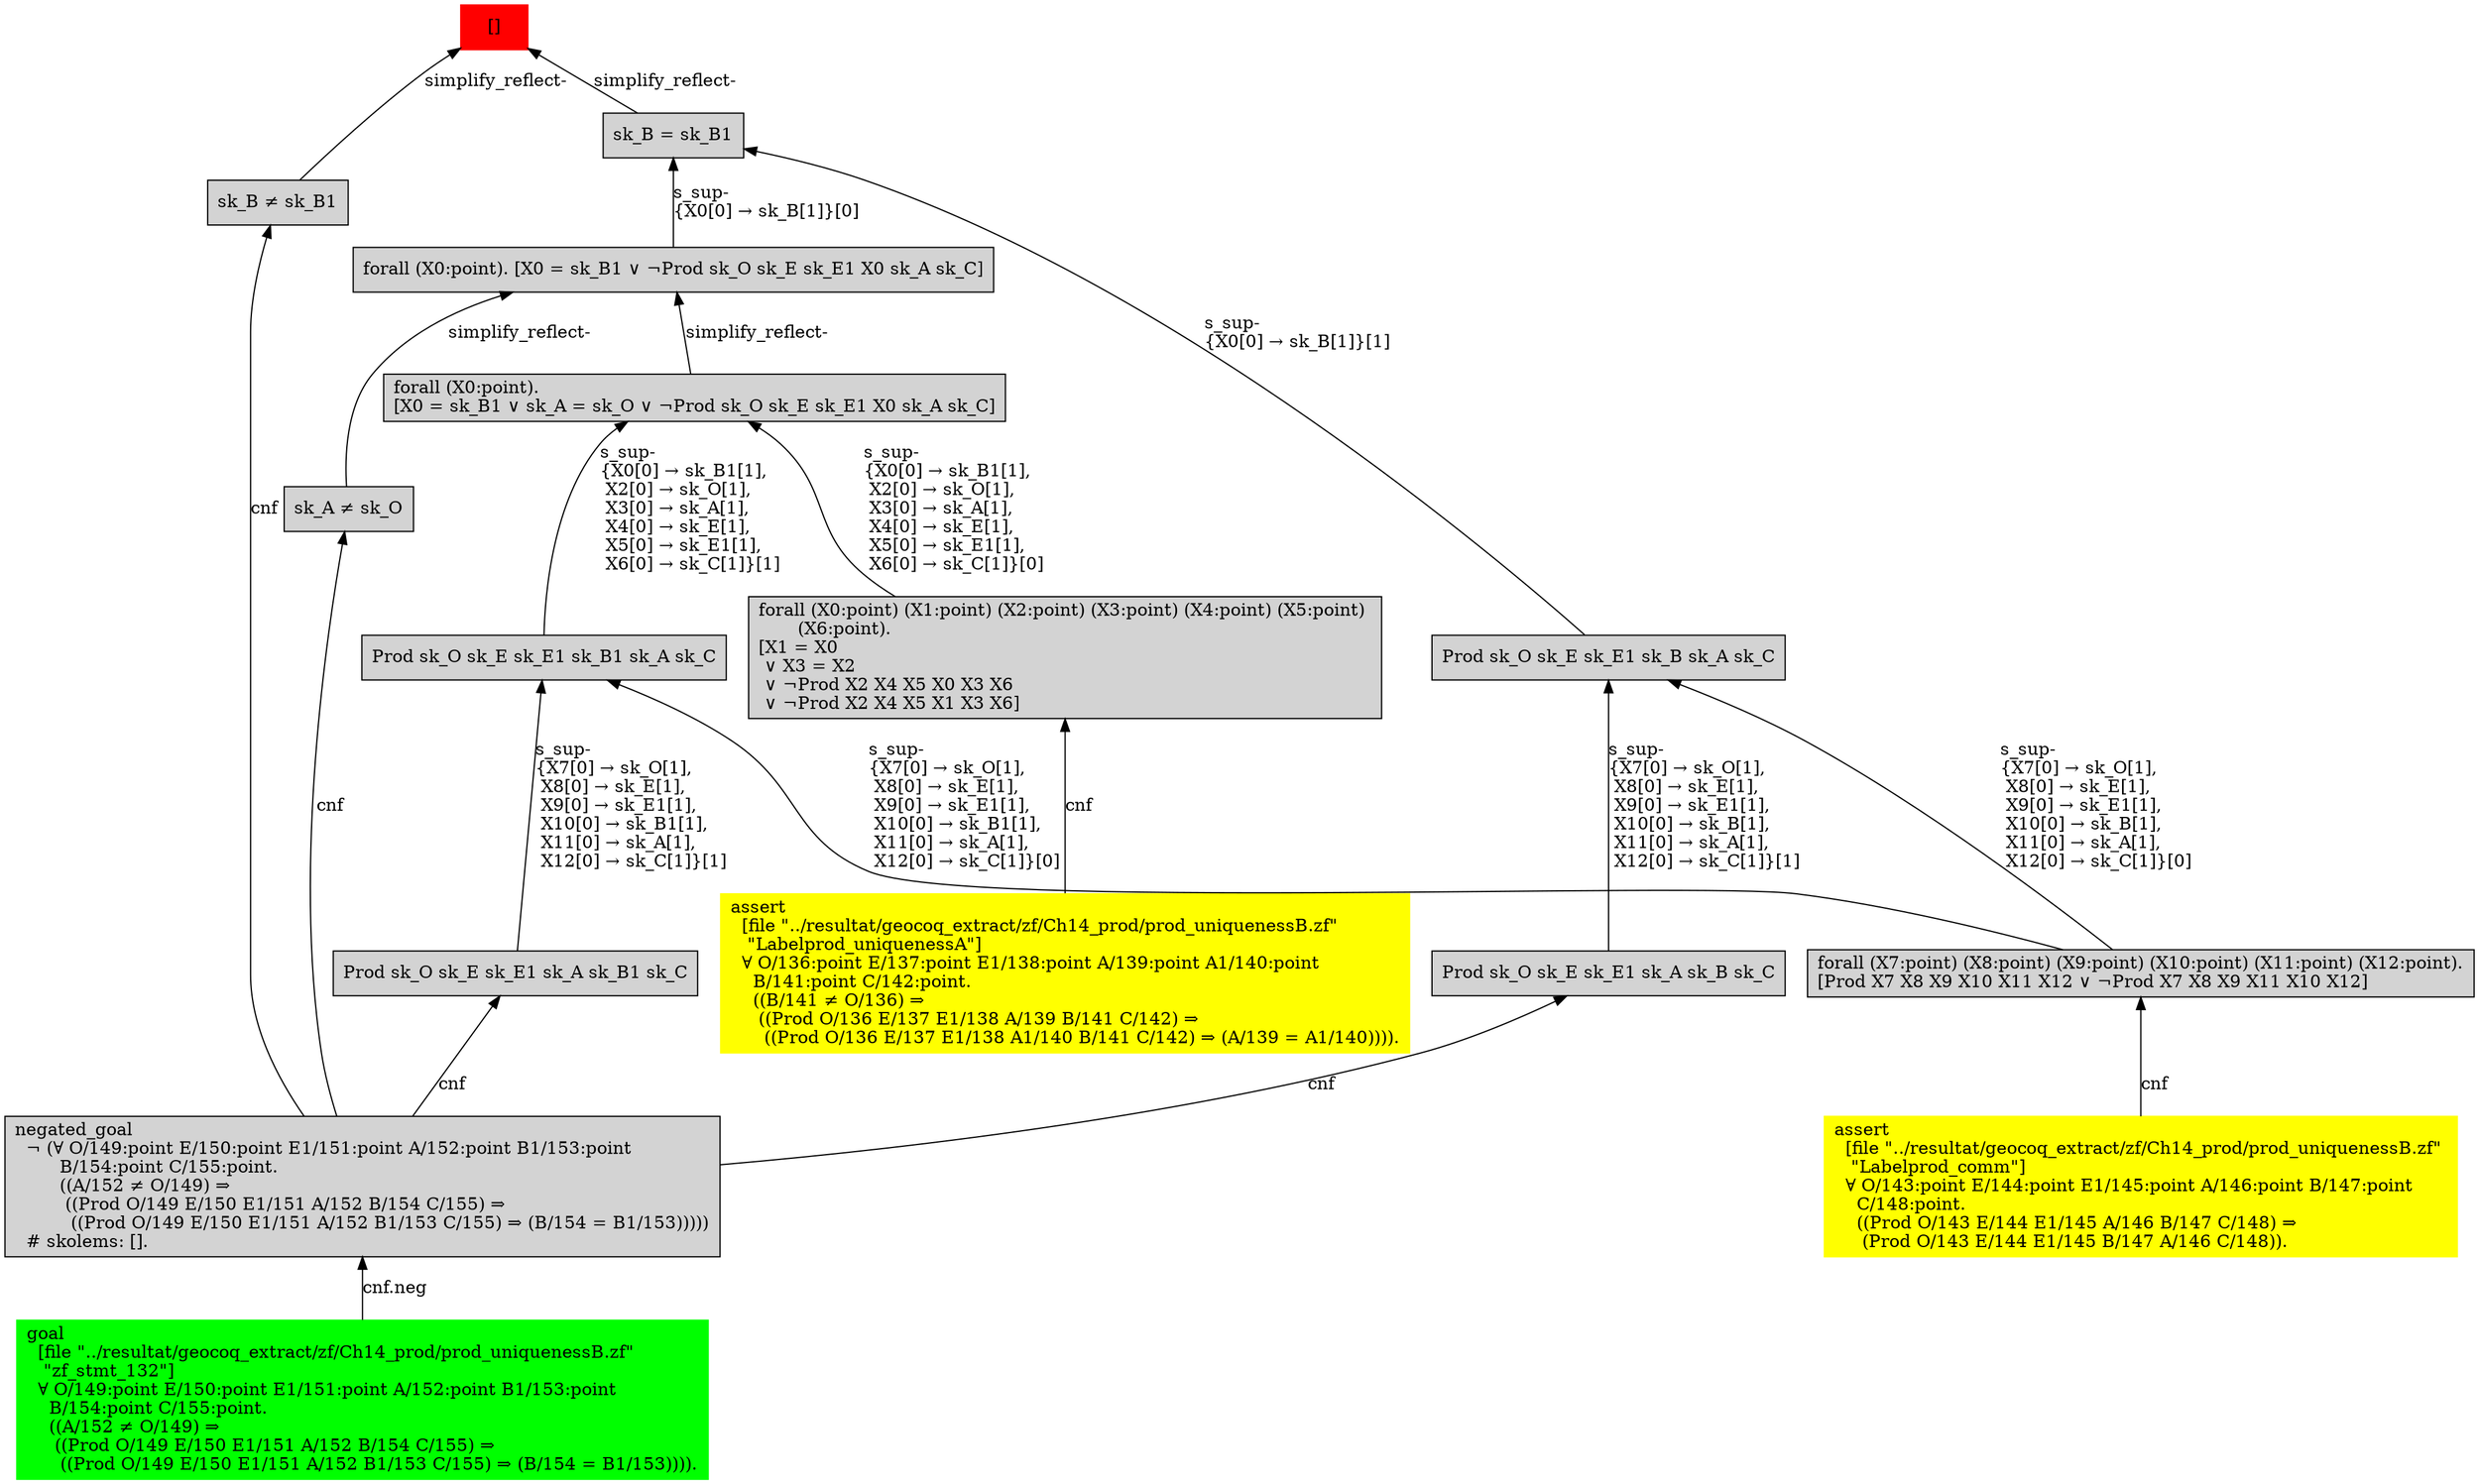 digraph "unsat_graph" {
  vertex_0 [color=red, label="[]", shape=box, style=filled];
  vertex_0 -> vertex_1 [label="simplify_reflect-", dir="back"];
  vertex_1 [shape=box, label="sk_B ≠ sk_B1\l", style=filled];
  vertex_1 -> vertex_2 [label="cnf", dir="back"];
  vertex_2 [shape=box, label="negated_goal\l  ¬ (∀ O/149:point E/150:point E1/151:point A/152:point B1/153:point \l        B/154:point C/155:point.\l        ((A/152 ≠ O/149) ⇒\l         ((Prod O/149 E/150 E1/151 A/152 B/154 C/155) ⇒\l          ((Prod O/149 E/150 E1/151 A/152 B1/153 C/155) ⇒ (B/154 = B1/153)))))\l  # skolems: [].\l", style=filled];
  vertex_2 -> vertex_3 [label="cnf.neg", dir="back"];
  vertex_3 [color=green, shape=box, label="goal\l  [file \"../resultat/geocoq_extract/zf/Ch14_prod/prod_uniquenessB.zf\" \l   \"zf_stmt_132\"]\l  ∀ O/149:point E/150:point E1/151:point A/152:point B1/153:point \l    B/154:point C/155:point.\l    ((A/152 ≠ O/149) ⇒\l     ((Prod O/149 E/150 E1/151 A/152 B/154 C/155) ⇒\l      ((Prod O/149 E/150 E1/151 A/152 B1/153 C/155) ⇒ (B/154 = B1/153)))).\l", style=filled];
  vertex_0 -> vertex_4 [label="simplify_reflect-", dir="back"];
  vertex_4 [shape=box, label="sk_B = sk_B1\l", style=filled];
  vertex_4 -> vertex_5 [label="s_sup-\l\{X0[0] → sk_B[1]\}[0]\l", dir="back"];
  vertex_5 [shape=box, label="forall (X0:point). [X0 = sk_B1 ∨ ¬Prod sk_O sk_E sk_E1 X0 sk_A sk_C]\l", style=filled];
  vertex_5 -> vertex_6 [label="simplify_reflect-", dir="back"];
  vertex_6 [shape=box, label="sk_A ≠ sk_O\l", style=filled];
  vertex_6 -> vertex_2 [label="cnf", dir="back"];
  vertex_5 -> vertex_7 [label="simplify_reflect-", dir="back"];
  vertex_7 [shape=box, label="forall (X0:point).\l[X0 = sk_B1 ∨ sk_A = sk_O ∨ ¬Prod sk_O sk_E sk_E1 X0 sk_A sk_C]\l", style=filled];
  vertex_7 -> vertex_8 [label="s_sup-\l\{X0[0] → sk_B1[1], \l X2[0] → sk_O[1], \l X3[0] → sk_A[1], \l X4[0] → sk_E[1], \l X5[0] → sk_E1[1], \l X6[0] → sk_C[1]\}[0]\l", dir="back"];
  vertex_8 [shape=box, label="forall (X0:point) (X1:point) (X2:point) (X3:point) (X4:point) (X5:point) \l       (X6:point).\l[X1 = X0\l ∨ X3 = X2\l ∨ ¬Prod X2 X4 X5 X0 X3 X6\l ∨ ¬Prod X2 X4 X5 X1 X3 X6]\l", style=filled];
  vertex_8 -> vertex_9 [label="cnf", dir="back"];
  vertex_9 [color=yellow, shape=box, label="assert\l  [file \"../resultat/geocoq_extract/zf/Ch14_prod/prod_uniquenessB.zf\" \l   \"Labelprod_uniquenessA\"]\l  ∀ O/136:point E/137:point E1/138:point A/139:point A1/140:point \l    B/141:point C/142:point.\l    ((B/141 ≠ O/136) ⇒\l     ((Prod O/136 E/137 E1/138 A/139 B/141 C/142) ⇒\l      ((Prod O/136 E/137 E1/138 A1/140 B/141 C/142) ⇒ (A/139 = A1/140)))).\l", style=filled];
  vertex_7 -> vertex_10 [label="s_sup-\l\{X0[0] → sk_B1[1], \l X2[0] → sk_O[1], \l X3[0] → sk_A[1], \l X4[0] → sk_E[1], \l X5[0] → sk_E1[1], \l X6[0] → sk_C[1]\}[1]\l", dir="back"];
  vertex_10 [shape=box, label="Prod sk_O sk_E sk_E1 sk_B1 sk_A sk_C\l", style=filled];
  vertex_10 -> vertex_11 [label="s_sup-\l\{X7[0] → sk_O[1], \l X8[0] → sk_E[1], \l X9[0] → sk_E1[1], \l X10[0] → sk_B1[1], \l X11[0] → sk_A[1], \l X12[0] → sk_C[1]\}[0]\l", dir="back"];
  vertex_11 [shape=box, label="forall (X7:point) (X8:point) (X9:point) (X10:point) (X11:point) (X12:point).\l[Prod X7 X8 X9 X10 X11 X12 ∨ ¬Prod X7 X8 X9 X11 X10 X12]\l", style=filled];
  vertex_11 -> vertex_12 [label="cnf", dir="back"];
  vertex_12 [color=yellow, shape=box, label="assert\l  [file \"../resultat/geocoq_extract/zf/Ch14_prod/prod_uniquenessB.zf\" \l   \"Labelprod_comm\"]\l  ∀ O/143:point E/144:point E1/145:point A/146:point B/147:point \l    C/148:point.\l    ((Prod O/143 E/144 E1/145 A/146 B/147 C/148) ⇒\l     (Prod O/143 E/144 E1/145 B/147 A/146 C/148)).\l", style=filled];
  vertex_10 -> vertex_13 [label="s_sup-\l\{X7[0] → sk_O[1], \l X8[0] → sk_E[1], \l X9[0] → sk_E1[1], \l X10[0] → sk_B1[1], \l X11[0] → sk_A[1], \l X12[0] → sk_C[1]\}[1]\l", dir="back"];
  vertex_13 [shape=box, label="Prod sk_O sk_E sk_E1 sk_A sk_B1 sk_C\l", style=filled];
  vertex_13 -> vertex_2 [label="cnf", dir="back"];
  vertex_4 -> vertex_14 [label="s_sup-\l\{X0[0] → sk_B[1]\}[1]\l", dir="back"];
  vertex_14 [shape=box, label="Prod sk_O sk_E sk_E1 sk_B sk_A sk_C\l", style=filled];
  vertex_14 -> vertex_11 [label="s_sup-\l\{X7[0] → sk_O[1], \l X8[0] → sk_E[1], \l X9[0] → sk_E1[1], \l X10[0] → sk_B[1], \l X11[0] → sk_A[1], \l X12[0] → sk_C[1]\}[0]\l", dir="back"];
  vertex_14 -> vertex_15 [label="s_sup-\l\{X7[0] → sk_O[1], \l X8[0] → sk_E[1], \l X9[0] → sk_E1[1], \l X10[0] → sk_B[1], \l X11[0] → sk_A[1], \l X12[0] → sk_C[1]\}[1]\l", dir="back"];
  vertex_15 [shape=box, label="Prod sk_O sk_E sk_E1 sk_A sk_B sk_C\l", style=filled];
  vertex_15 -> vertex_2 [label="cnf", dir="back"];
  }


